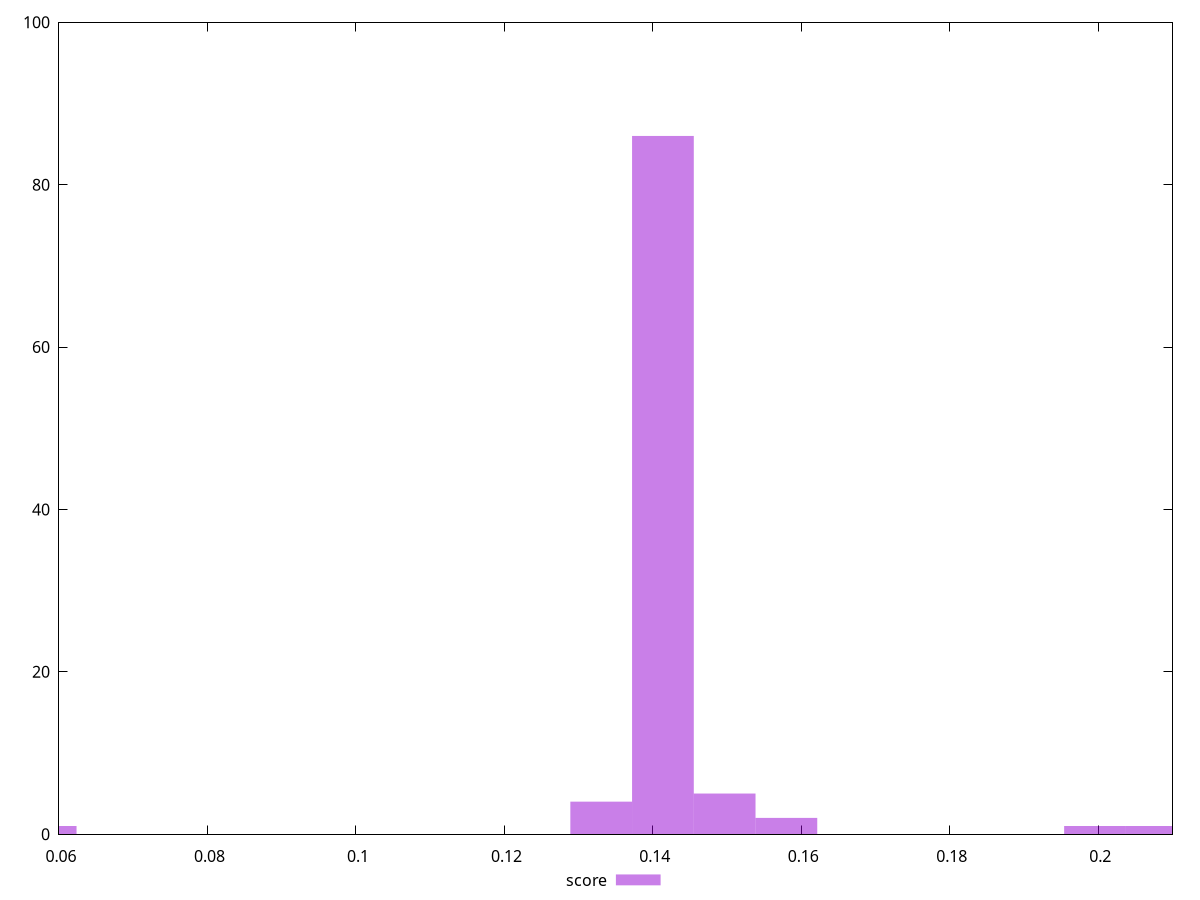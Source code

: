 reset

$score <<EOF
0.19956084423029224 1
0.141355597996457 86
0.13304056282019483 4
0.05820524623383524 1
0.14967063317271917 5
0.15798566834898137 2
0.20787587940655441 1
EOF

set key outside below
set boxwidth 0.008315035176262177
set xrange [0.06:0.21]
set yrange [0:100]
set trange [0:100]
set style fill transparent solid 0.5 noborder
set terminal svg size 640, 490 enhanced background rgb 'white'
set output "reports/report_00033_2021-03-01T14-23-16.841Z/first-meaningful-paint/samples/astro-cached/score/histogram.svg"

plot $score title "score" with boxes

reset
